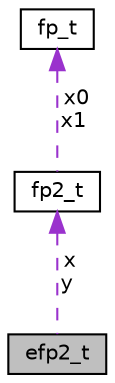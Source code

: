 digraph "efp2_t"
{
 // LATEX_PDF_SIZE
  edge [fontname="Helvetica",fontsize="10",labelfontname="Helvetica",labelfontsize="10"];
  node [fontname="Helvetica",fontsize="10",shape=record];
  Node1 [label="efp2_t",height=0.2,width=0.4,color="black", fillcolor="grey75", style="filled", fontcolor="black",tooltip=" "];
  Node2 -> Node1 [dir="back",color="darkorchid3",fontsize="10",style="dashed",label=" x\ny" ,fontname="Helvetica"];
  Node2 [label="fp2_t",height=0.2,width=0.4,color="black", fillcolor="white", style="filled",URL="$structfp2__t.html",tooltip=" "];
  Node3 -> Node2 [dir="back",color="darkorchid3",fontsize="10",style="dashed",label=" x0\nx1" ,fontname="Helvetica"];
  Node3 [label="fp_t",height=0.2,width=0.4,color="black", fillcolor="white", style="filled",URL="$structfp__t.html",tooltip=" "];
}
